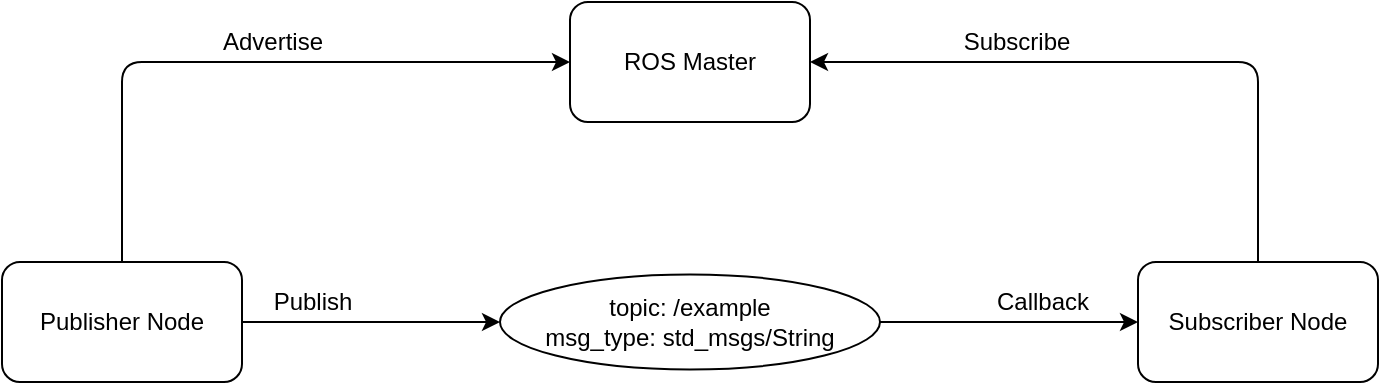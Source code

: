 <mxfile version="13.0.1" type="google"><diagram id="KkCz1Qvgl80K19AslCgZ" name="Page-1"><mxGraphModel dx="981" dy="532" grid="1" gridSize="10" guides="1" tooltips="1" connect="1" arrows="1" fold="1" page="1" pageScale="1" pageWidth="827" pageHeight="583" math="0" shadow="0"><root><mxCell id="0"/><mxCell id="1" parent="0"/><mxCell id="ZIj6HkLB_IPj4S4YPXMR-6" style="edgeStyle=orthogonalEdgeStyle;rounded=0;orthogonalLoop=1;jettySize=auto;html=1;entryX=0;entryY=0.5;entryDx=0;entryDy=0;" edge="1" parent="1" source="ZIj6HkLB_IPj4S4YPXMR-1" target="ZIj6HkLB_IPj4S4YPXMR-4"><mxGeometry relative="1" as="geometry"/></mxCell><mxCell id="ZIj6HkLB_IPj4S4YPXMR-9" style="edgeStyle=orthogonalEdgeStyle;orthogonalLoop=1;jettySize=auto;html=1;entryX=0;entryY=0.5;entryDx=0;entryDy=0;rounded=1;" edge="1" parent="1" source="ZIj6HkLB_IPj4S4YPXMR-1" target="ZIj6HkLB_IPj4S4YPXMR-3"><mxGeometry relative="1" as="geometry"><mxPoint x="130" y="50" as="targetPoint"/><Array as="points"><mxPoint x="130" y="70"/></Array></mxGeometry></mxCell><mxCell id="ZIj6HkLB_IPj4S4YPXMR-1" value="Publisher Node" style="rounded=1;whiteSpace=wrap;html=1;" vertex="1" parent="1"><mxGeometry x="70" y="170" width="120" height="60" as="geometry"/></mxCell><mxCell id="ZIj6HkLB_IPj4S4YPXMR-10" style="edgeStyle=orthogonalEdgeStyle;rounded=1;orthogonalLoop=1;jettySize=auto;html=1;entryX=1;entryY=0.5;entryDx=0;entryDy=0;" edge="1" parent="1" source="ZIj6HkLB_IPj4S4YPXMR-2" target="ZIj6HkLB_IPj4S4YPXMR-3"><mxGeometry relative="1" as="geometry"><mxPoint x="690" y="70" as="targetPoint"/><Array as="points"><mxPoint x="698" y="70"/></Array></mxGeometry></mxCell><mxCell id="ZIj6HkLB_IPj4S4YPXMR-2" value="Subscriber Node" style="rounded=1;whiteSpace=wrap;html=1;" vertex="1" parent="1"><mxGeometry x="638" y="170" width="120" height="60" as="geometry"/></mxCell><mxCell id="ZIj6HkLB_IPj4S4YPXMR-3" value="ROS Master" style="rounded=1;whiteSpace=wrap;html=1;" vertex="1" parent="1"><mxGeometry x="354" y="40" width="120" height="60" as="geometry"/></mxCell><mxCell id="ZIj6HkLB_IPj4S4YPXMR-7" style="edgeStyle=orthogonalEdgeStyle;rounded=0;orthogonalLoop=1;jettySize=auto;html=1;" edge="1" parent="1" source="ZIj6HkLB_IPj4S4YPXMR-4" target="ZIj6HkLB_IPj4S4YPXMR-2"><mxGeometry relative="1" as="geometry"/></mxCell><mxCell id="ZIj6HkLB_IPj4S4YPXMR-4" value="topic: /example&lt;br&gt;msg_type: std_msgs/String" style="ellipse;whiteSpace=wrap;html=1;" vertex="1" parent="1"><mxGeometry x="319" y="176.25" width="190" height="47.5" as="geometry"/></mxCell><mxCell id="ZIj6HkLB_IPj4S4YPXMR-11" value="Callback" style="text;html=1;align=center;verticalAlign=middle;resizable=0;points=[];autosize=1;" vertex="1" parent="1"><mxGeometry x="560" y="180" width="60" height="20" as="geometry"/></mxCell><mxCell id="ZIj6HkLB_IPj4S4YPXMR-12" value="Publish" style="text;html=1;align=center;verticalAlign=middle;resizable=0;points=[];autosize=1;" vertex="1" parent="1"><mxGeometry x="200" y="180" width="50" height="20" as="geometry"/></mxCell><mxCell id="ZIj6HkLB_IPj4S4YPXMR-13" value="Advertise" style="text;html=1;align=center;verticalAlign=middle;resizable=0;points=[];autosize=1;" vertex="1" parent="1"><mxGeometry x="170" y="50" width="70" height="20" as="geometry"/></mxCell><mxCell id="ZIj6HkLB_IPj4S4YPXMR-14" value="Subscribe" style="text;html=1;align=center;verticalAlign=middle;resizable=0;points=[];autosize=1;" vertex="1" parent="1"><mxGeometry x="542" y="50" width="70" height="20" as="geometry"/></mxCell></root></mxGraphModel></diagram></mxfile>